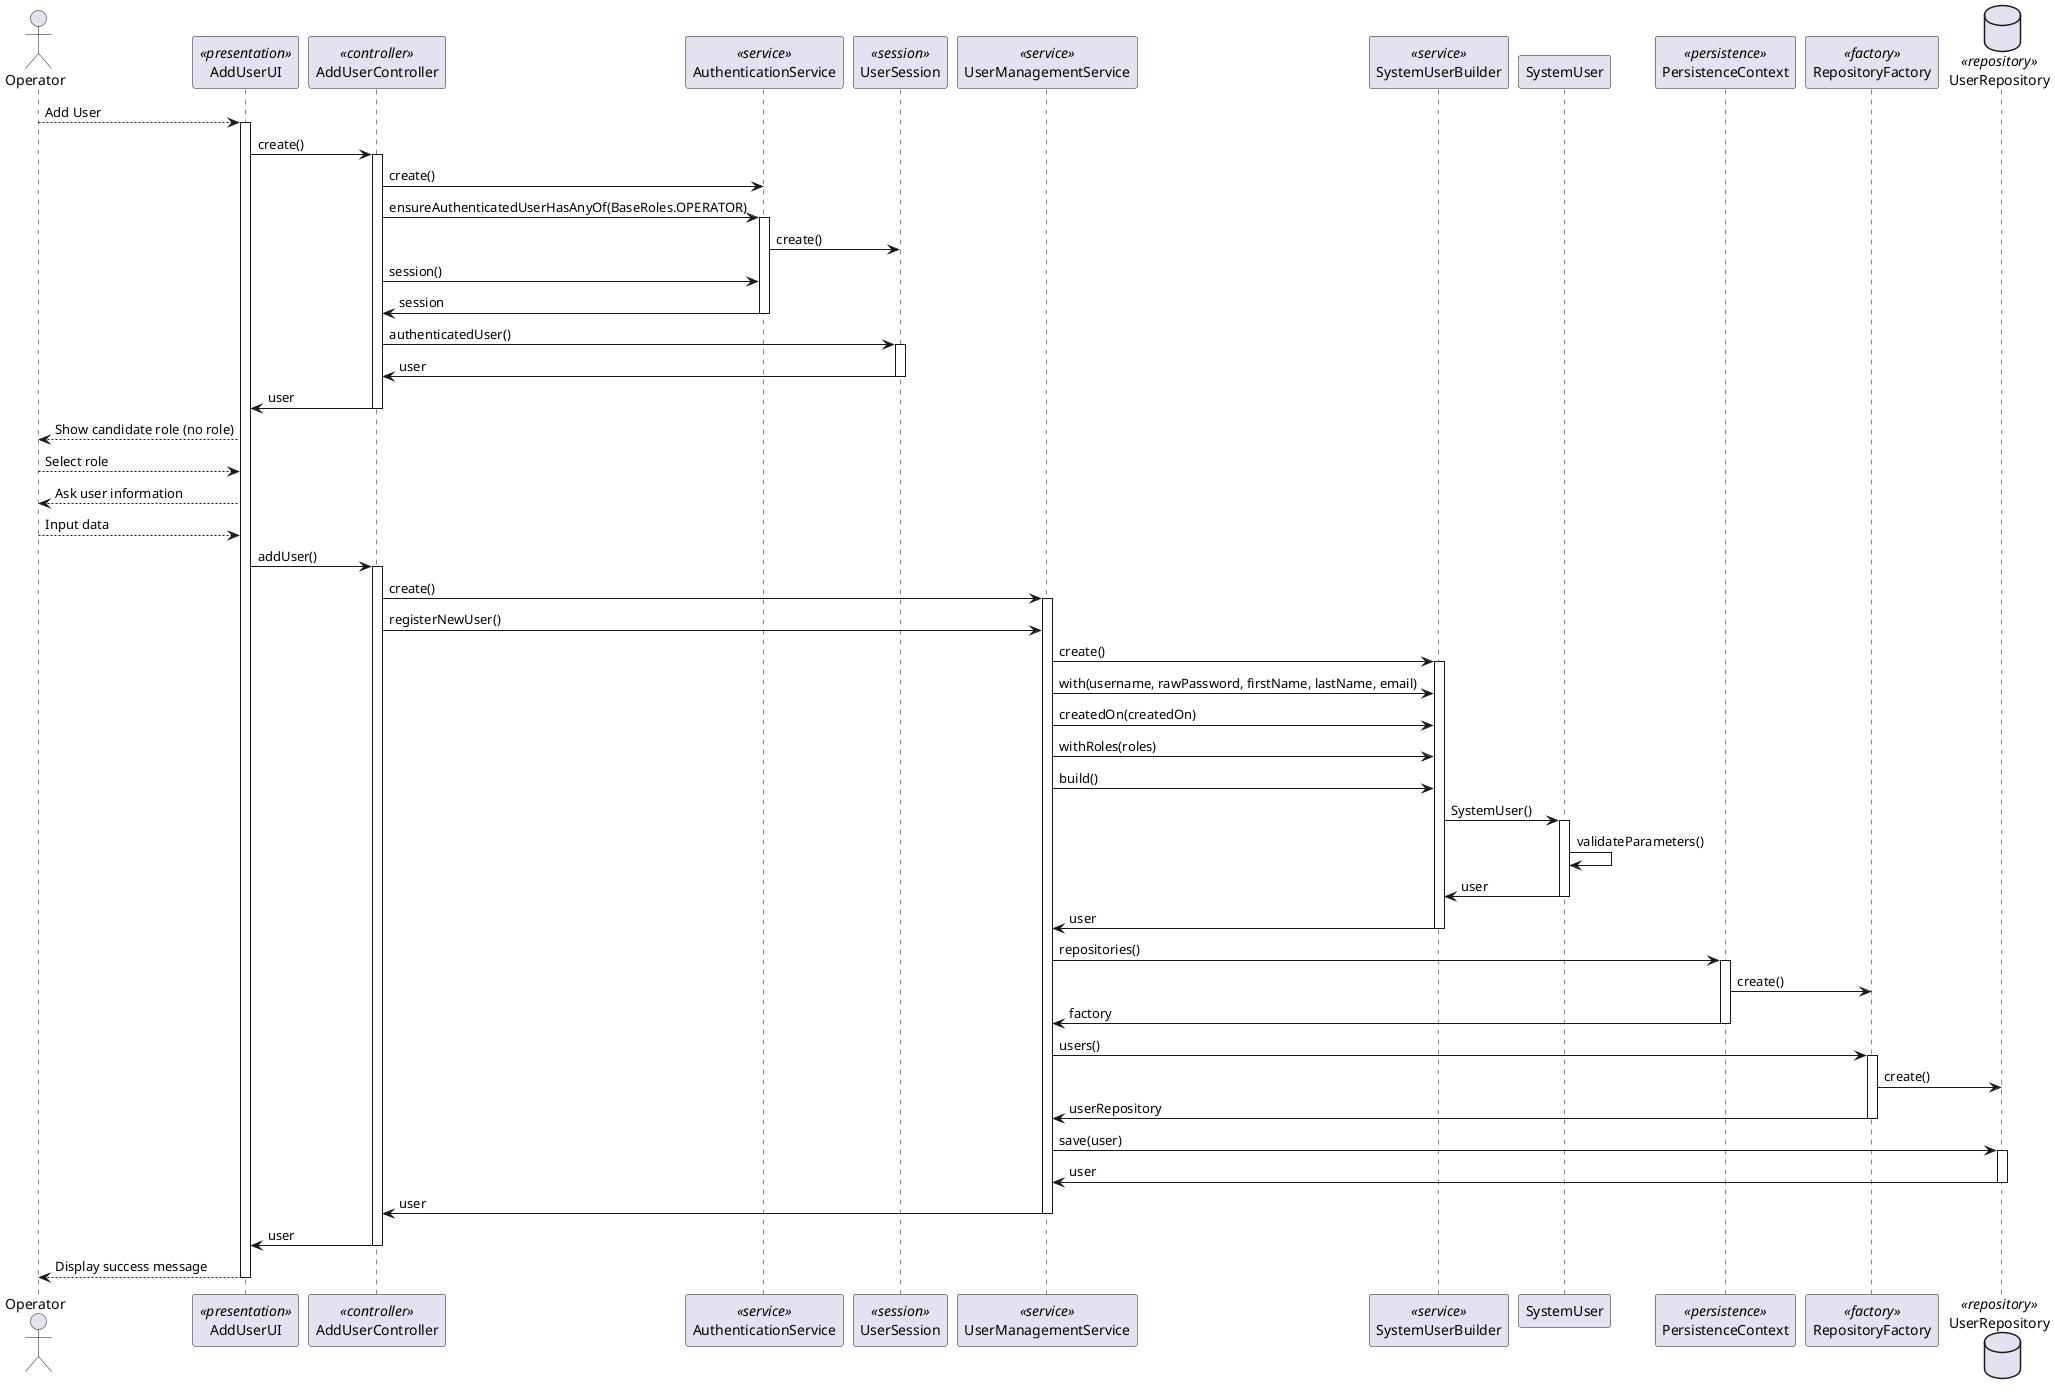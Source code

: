 @startuml


actor Operator as Operator

participant AddUserUI as ui <<presentation>>
participant AddUserController as controller <<controller>>
participant AuthenticationService as authz <<service>>
participant UserSession as session <<session>>
participant UserManagementService as service <<service>>
participant SystemUserBuilder as builder <<service>>
participant SystemUser as domain
participant PersistenceContext as context <<persistence>>
participant RepositoryFactory as factory <<factory>>
database UserRepository as repository <<repository>>

    Operator --> ui: Add User
    activate ui

    ui -> controller: create()

    activate controller
    controller -> authz: create()

    controller -> authz: ensureAuthenticatedUserHasAnyOf(BaseRoles.OPERATOR)
    activate authz

    authz -> session: create()

    controller -> authz : session()

    authz -> controller : session
    deactivate authz

    controller -> session : authenticatedUser()
    activate session

    session -> controller : user
    deactivate session

    controller -> ui : user
    deactivate controller

    ui --> Operator: Show candidate role (no role)

    Operator --> ui: Select role

    ui --> Operator: Ask user information

    Operator --> ui: Input data

    ui -> controller: addUser()
    activate controller

    controller -> service: create()
    activate service

    controller -> service: registerNewUser()

    service -> builder: create()
    activate builder

    service -> builder: with(username, rawPassword, firstName, lastName, email)
    service -> builder: createdOn(createdOn)
    service -> builder: withRoles(roles)

    service -> builder: build()

    builder -> domain: SystemUser()
    activate domain
    domain -> domain: validateParameters()

    domain -> builder: user
    deactivate domain

    builder -> service: user
    deactivate builder

    service -> context: repositories()
    activate context

    context -> factory: create()

    context -> service: factory
    deactivate context

    service -> factory: users()
    activate factory

    factory -> repository: create()
    factory -> service: userRepository
    deactivate factory

    service -> repository:save(user)
    activate repository

    repository -> service:user
    deactivate repository

    service -> controller:user
    deactivate service

    controller -> ui:user
    deactivate controller

    ui --> Operator: Display success message
    deactivate ui

@enduml